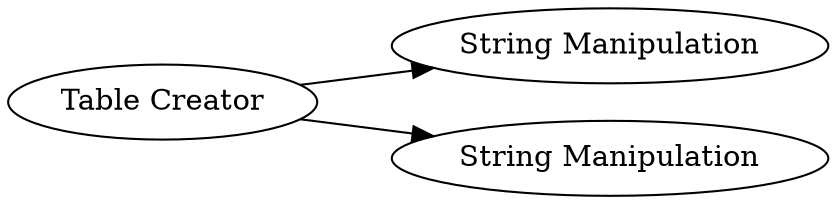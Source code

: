 digraph {
	1 [label="Table Creator"]
	2 [label="String Manipulation"]
	3 [label="String Manipulation"]
	1 -> 3
	1 -> 2
	rankdir=LR
}
